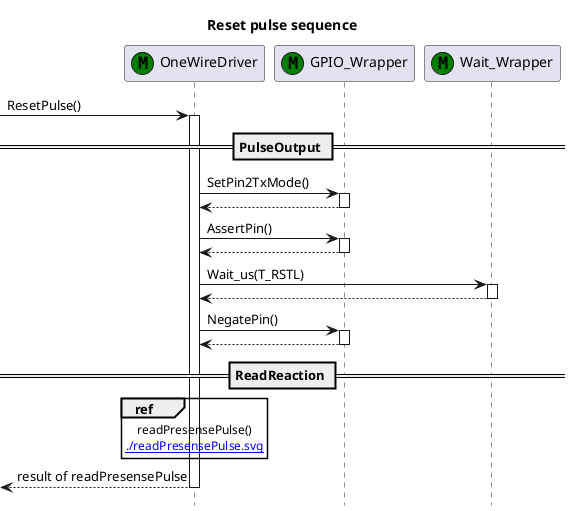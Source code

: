 @startuml

hide footbox

title Reset pulse sequence

participant "OneWireDriver" as ModuleOneWireDriver<<M,Green>>[[../Class/OneWireDriver.svg]]
participant "GPIO_Wrapper" as ModuleGPIO_Wrapper<<M,Green>>[[../Class/OneWireDriver.svg]]
participant "Wait_Wrapper" as ModuleWait_Wrapper<<M,Green>>[[../Class/OneWireDriver.svg]]

-> ModuleOneWireDriver : ResetPulse()
  activate ModuleOneWireDriver

== PulseOutput ==
ModuleOneWireDriver -> ModuleGPIO_Wrapper : SetPin2TxMode()
  activate ModuleGPIO_Wrapper
ModuleOneWireDriver <-- ModuleGPIO_Wrapper
  deactivate ModuleGPIO_Wrapper

ModuleOneWireDriver -> ModuleGPIO_Wrapper : AssertPin()
  activate ModuleGPIO_Wrapper
ModuleOneWireDriver <-- ModuleGPIO_Wrapper
  deactivate ModuleGPIO_Wrapper

ModuleOneWireDriver -> ModuleWait_Wrapper : Wait_us(T_RSTL)
  activate ModuleWait_Wrapper
ModuleOneWireDriver <-- ModuleWait_Wrapper
  deactivate ModuleWait_Wrapper

ModuleOneWireDriver -> ModuleGPIO_Wrapper : NegatePin()
  activate ModuleGPIO_Wrapper
ModuleOneWireDriver <-- ModuleGPIO_Wrapper
  deactivate ModuleGPIO_Wrapper

== ReadReaction ==
ref over ModuleOneWireDriver
  readPresensePulse()
  [[./readPresensePulse.svg]]
end ref

<-- ModuleOneWireDriver : result of readPresensePulse
  deactivate ModuleOneWireDriver

@enduml
